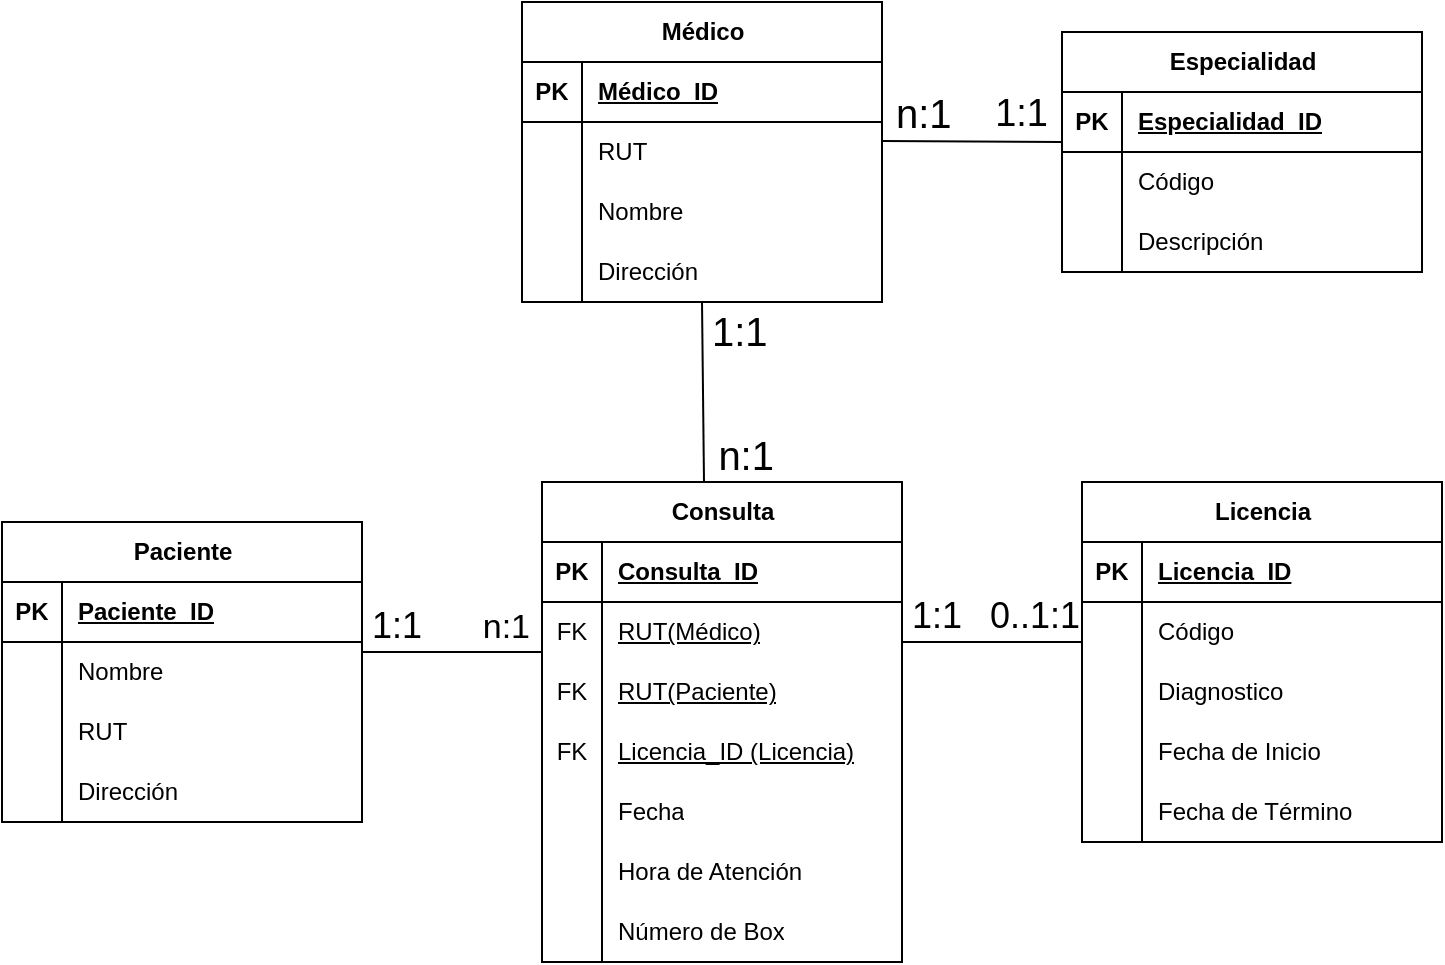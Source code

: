 <mxfile version="24.0.2" type="device">
  <diagram id="R2lEEEUBdFMjLlhIrx00" name="Page-1">
    <mxGraphModel dx="880" dy="468" grid="1" gridSize="10" guides="1" tooltips="1" connect="1" arrows="1" fold="1" page="1" pageScale="1" pageWidth="850" pageHeight="1100" math="0" shadow="0" extFonts="Permanent Marker^https://fonts.googleapis.com/css?family=Permanent+Marker">
      <root>
        <mxCell id="0" />
        <mxCell id="1" parent="0" />
        <mxCell id="4K1s0jd0x6gB4j2-N59l-1" value="Médico" style="shape=table;startSize=30;container=1;collapsible=1;childLayout=tableLayout;fixedRows=1;rowLines=0;fontStyle=1;align=center;resizeLast=1;html=1;" parent="1" vertex="1">
          <mxGeometry x="340" y="80" width="180" height="150" as="geometry" />
        </mxCell>
        <mxCell id="4K1s0jd0x6gB4j2-N59l-2" value="" style="shape=tableRow;horizontal=0;startSize=0;swimlaneHead=0;swimlaneBody=0;fillColor=none;collapsible=0;dropTarget=0;points=[[0,0.5],[1,0.5]];portConstraint=eastwest;top=0;left=0;right=0;bottom=1;" parent="4K1s0jd0x6gB4j2-N59l-1" vertex="1">
          <mxGeometry y="30" width="180" height="30" as="geometry" />
        </mxCell>
        <mxCell id="4K1s0jd0x6gB4j2-N59l-3" value="PK" style="shape=partialRectangle;connectable=0;fillColor=none;top=0;left=0;bottom=0;right=0;fontStyle=1;overflow=hidden;whiteSpace=wrap;html=1;" parent="4K1s0jd0x6gB4j2-N59l-2" vertex="1">
          <mxGeometry width="30" height="30" as="geometry">
            <mxRectangle width="30" height="30" as="alternateBounds" />
          </mxGeometry>
        </mxCell>
        <mxCell id="4K1s0jd0x6gB4j2-N59l-4" value="Médico_ID" style="shape=partialRectangle;connectable=0;fillColor=none;top=0;left=0;bottom=0;right=0;align=left;spacingLeft=6;fontStyle=5;overflow=hidden;whiteSpace=wrap;html=1;" parent="4K1s0jd0x6gB4j2-N59l-2" vertex="1">
          <mxGeometry x="30" width="150" height="30" as="geometry">
            <mxRectangle width="150" height="30" as="alternateBounds" />
          </mxGeometry>
        </mxCell>
        <mxCell id="4K1s0jd0x6gB4j2-N59l-5" value="" style="shape=tableRow;horizontal=0;startSize=0;swimlaneHead=0;swimlaneBody=0;fillColor=none;collapsible=0;dropTarget=0;points=[[0,0.5],[1,0.5]];portConstraint=eastwest;top=0;left=0;right=0;bottom=0;" parent="4K1s0jd0x6gB4j2-N59l-1" vertex="1">
          <mxGeometry y="60" width="180" height="30" as="geometry" />
        </mxCell>
        <mxCell id="4K1s0jd0x6gB4j2-N59l-6" value="" style="shape=partialRectangle;connectable=0;fillColor=none;top=0;left=0;bottom=0;right=0;editable=1;overflow=hidden;whiteSpace=wrap;html=1;" parent="4K1s0jd0x6gB4j2-N59l-5" vertex="1">
          <mxGeometry width="30" height="30" as="geometry">
            <mxRectangle width="30" height="30" as="alternateBounds" />
          </mxGeometry>
        </mxCell>
        <mxCell id="4K1s0jd0x6gB4j2-N59l-7" value="RUT" style="shape=partialRectangle;connectable=0;fillColor=none;top=0;left=0;bottom=0;right=0;align=left;spacingLeft=6;overflow=hidden;whiteSpace=wrap;html=1;" parent="4K1s0jd0x6gB4j2-N59l-5" vertex="1">
          <mxGeometry x="30" width="150" height="30" as="geometry">
            <mxRectangle width="150" height="30" as="alternateBounds" />
          </mxGeometry>
        </mxCell>
        <mxCell id="4K1s0jd0x6gB4j2-N59l-8" value="" style="shape=tableRow;horizontal=0;startSize=0;swimlaneHead=0;swimlaneBody=0;fillColor=none;collapsible=0;dropTarget=0;points=[[0,0.5],[1,0.5]];portConstraint=eastwest;top=0;left=0;right=0;bottom=0;" parent="4K1s0jd0x6gB4j2-N59l-1" vertex="1">
          <mxGeometry y="90" width="180" height="30" as="geometry" />
        </mxCell>
        <mxCell id="4K1s0jd0x6gB4j2-N59l-9" value="" style="shape=partialRectangle;connectable=0;fillColor=none;top=0;left=0;bottom=0;right=0;editable=1;overflow=hidden;whiteSpace=wrap;html=1;" parent="4K1s0jd0x6gB4j2-N59l-8" vertex="1">
          <mxGeometry width="30" height="30" as="geometry">
            <mxRectangle width="30" height="30" as="alternateBounds" />
          </mxGeometry>
        </mxCell>
        <mxCell id="4K1s0jd0x6gB4j2-N59l-10" value="Nombre" style="shape=partialRectangle;connectable=0;fillColor=none;top=0;left=0;bottom=0;right=0;align=left;spacingLeft=6;overflow=hidden;whiteSpace=wrap;html=1;" parent="4K1s0jd0x6gB4j2-N59l-8" vertex="1">
          <mxGeometry x="30" width="150" height="30" as="geometry">
            <mxRectangle width="150" height="30" as="alternateBounds" />
          </mxGeometry>
        </mxCell>
        <mxCell id="4K1s0jd0x6gB4j2-N59l-97" value="" style="shape=tableRow;horizontal=0;startSize=0;swimlaneHead=0;swimlaneBody=0;fillColor=none;collapsible=0;dropTarget=0;points=[[0,0.5],[1,0.5]];portConstraint=eastwest;top=0;left=0;right=0;bottom=0;" parent="4K1s0jd0x6gB4j2-N59l-1" vertex="1">
          <mxGeometry y="120" width="180" height="30" as="geometry" />
        </mxCell>
        <mxCell id="4K1s0jd0x6gB4j2-N59l-98" value="" style="shape=partialRectangle;connectable=0;fillColor=none;top=0;left=0;bottom=0;right=0;editable=1;overflow=hidden;whiteSpace=wrap;html=1;" parent="4K1s0jd0x6gB4j2-N59l-97" vertex="1">
          <mxGeometry width="30" height="30" as="geometry">
            <mxRectangle width="30" height="30" as="alternateBounds" />
          </mxGeometry>
        </mxCell>
        <mxCell id="4K1s0jd0x6gB4j2-N59l-99" value="Dirección" style="shape=partialRectangle;connectable=0;fillColor=none;top=0;left=0;bottom=0;right=0;align=left;spacingLeft=6;overflow=hidden;whiteSpace=wrap;html=1;" parent="4K1s0jd0x6gB4j2-N59l-97" vertex="1">
          <mxGeometry x="30" width="150" height="30" as="geometry">
            <mxRectangle width="150" height="30" as="alternateBounds" />
          </mxGeometry>
        </mxCell>
        <mxCell id="4K1s0jd0x6gB4j2-N59l-14" value="Especialidad" style="shape=table;startSize=30;container=1;collapsible=1;childLayout=tableLayout;fixedRows=1;rowLines=0;fontStyle=1;align=center;resizeLast=1;html=1;" parent="1" vertex="1">
          <mxGeometry x="610" y="95" width="180" height="120" as="geometry" />
        </mxCell>
        <mxCell id="4K1s0jd0x6gB4j2-N59l-33" value="" style="shape=tableRow;horizontal=0;startSize=0;swimlaneHead=0;swimlaneBody=0;fillColor=none;collapsible=0;dropTarget=0;points=[[0,0.5],[1,0.5]];portConstraint=eastwest;top=0;left=0;right=0;bottom=1;" parent="4K1s0jd0x6gB4j2-N59l-14" vertex="1">
          <mxGeometry y="30" width="180" height="30" as="geometry" />
        </mxCell>
        <mxCell id="4K1s0jd0x6gB4j2-N59l-34" value="PK" style="shape=partialRectangle;connectable=0;fillColor=none;top=0;left=0;bottom=0;right=0;fontStyle=1;overflow=hidden;whiteSpace=wrap;html=1;" parent="4K1s0jd0x6gB4j2-N59l-33" vertex="1">
          <mxGeometry width="30" height="30" as="geometry">
            <mxRectangle width="30" height="30" as="alternateBounds" />
          </mxGeometry>
        </mxCell>
        <mxCell id="4K1s0jd0x6gB4j2-N59l-35" value="Especialidad_ID" style="shape=partialRectangle;connectable=0;fillColor=none;top=0;left=0;bottom=0;right=0;align=left;spacingLeft=6;fontStyle=5;overflow=hidden;whiteSpace=wrap;html=1;" parent="4K1s0jd0x6gB4j2-N59l-33" vertex="1">
          <mxGeometry x="30" width="150" height="30" as="geometry">
            <mxRectangle width="150" height="30" as="alternateBounds" />
          </mxGeometry>
        </mxCell>
        <mxCell id="4K1s0jd0x6gB4j2-N59l-18" value="" style="shape=tableRow;horizontal=0;startSize=0;swimlaneHead=0;swimlaneBody=0;fillColor=none;collapsible=0;dropTarget=0;points=[[0,0.5],[1,0.5]];portConstraint=eastwest;top=0;left=0;right=0;bottom=0;" parent="4K1s0jd0x6gB4j2-N59l-14" vertex="1">
          <mxGeometry y="60" width="180" height="30" as="geometry" />
        </mxCell>
        <mxCell id="4K1s0jd0x6gB4j2-N59l-19" value="" style="shape=partialRectangle;connectable=0;fillColor=none;top=0;left=0;bottom=0;right=0;editable=1;overflow=hidden;whiteSpace=wrap;html=1;" parent="4K1s0jd0x6gB4j2-N59l-18" vertex="1">
          <mxGeometry width="30" height="30" as="geometry">
            <mxRectangle width="30" height="30" as="alternateBounds" />
          </mxGeometry>
        </mxCell>
        <mxCell id="4K1s0jd0x6gB4j2-N59l-20" value="Código" style="shape=partialRectangle;connectable=0;fillColor=none;top=0;left=0;bottom=0;right=0;align=left;spacingLeft=6;overflow=hidden;whiteSpace=wrap;html=1;" parent="4K1s0jd0x6gB4j2-N59l-18" vertex="1">
          <mxGeometry x="30" width="150" height="30" as="geometry">
            <mxRectangle width="150" height="30" as="alternateBounds" />
          </mxGeometry>
        </mxCell>
        <mxCell id="4K1s0jd0x6gB4j2-N59l-100" value="" style="shape=tableRow;horizontal=0;startSize=0;swimlaneHead=0;swimlaneBody=0;fillColor=none;collapsible=0;dropTarget=0;points=[[0,0.5],[1,0.5]];portConstraint=eastwest;top=0;left=0;right=0;bottom=0;" parent="4K1s0jd0x6gB4j2-N59l-14" vertex="1">
          <mxGeometry y="90" width="180" height="30" as="geometry" />
        </mxCell>
        <mxCell id="4K1s0jd0x6gB4j2-N59l-101" value="" style="shape=partialRectangle;connectable=0;fillColor=none;top=0;left=0;bottom=0;right=0;editable=1;overflow=hidden;whiteSpace=wrap;html=1;" parent="4K1s0jd0x6gB4j2-N59l-100" vertex="1">
          <mxGeometry width="30" height="30" as="geometry">
            <mxRectangle width="30" height="30" as="alternateBounds" />
          </mxGeometry>
        </mxCell>
        <mxCell id="4K1s0jd0x6gB4j2-N59l-102" value="Descripción" style="shape=partialRectangle;connectable=0;fillColor=none;top=0;left=0;bottom=0;right=0;align=left;spacingLeft=6;overflow=hidden;whiteSpace=wrap;html=1;" parent="4K1s0jd0x6gB4j2-N59l-100" vertex="1">
          <mxGeometry x="30" width="150" height="30" as="geometry">
            <mxRectangle width="150" height="30" as="alternateBounds" />
          </mxGeometry>
        </mxCell>
        <mxCell id="4K1s0jd0x6gB4j2-N59l-30" value="" style="endArrow=none;html=1;rounded=0;" parent="1" edge="1">
          <mxGeometry relative="1" as="geometry">
            <mxPoint x="520" y="149.5" as="sourcePoint" />
            <mxPoint x="610" y="150" as="targetPoint" />
          </mxGeometry>
        </mxCell>
        <mxCell id="4K1s0jd0x6gB4j2-N59l-31" value="n:1" style="resizable=0;html=1;whiteSpace=wrap;align=left;verticalAlign=bottom;spacingLeft=5;fontSize=20;" parent="4K1s0jd0x6gB4j2-N59l-30" connectable="0" vertex="1">
          <mxGeometry x="-1" relative="1" as="geometry" />
        </mxCell>
        <mxCell id="4K1s0jd0x6gB4j2-N59l-32" value="1:1" style="resizable=0;html=1;whiteSpace=wrap;align=right;verticalAlign=bottom;spacingRight=5;fontSize=19;" parent="4K1s0jd0x6gB4j2-N59l-30" connectable="0" vertex="1">
          <mxGeometry x="1" relative="1" as="geometry" />
        </mxCell>
        <mxCell id="4K1s0jd0x6gB4j2-N59l-36" value="Consulta" style="shape=table;startSize=30;container=1;collapsible=1;childLayout=tableLayout;fixedRows=1;rowLines=0;fontStyle=1;align=center;resizeLast=1;html=1;" parent="1" vertex="1">
          <mxGeometry x="350" y="320" width="180" height="240" as="geometry" />
        </mxCell>
        <mxCell id="4K1s0jd0x6gB4j2-N59l-82" value="" style="shape=tableRow;horizontal=0;startSize=0;swimlaneHead=0;swimlaneBody=0;fillColor=none;collapsible=0;dropTarget=0;points=[[0,0.5],[1,0.5]];portConstraint=eastwest;top=0;left=0;right=0;bottom=1;" parent="4K1s0jd0x6gB4j2-N59l-36" vertex="1">
          <mxGeometry y="30" width="180" height="30" as="geometry" />
        </mxCell>
        <mxCell id="4K1s0jd0x6gB4j2-N59l-83" value="PK" style="shape=partialRectangle;connectable=0;fillColor=none;top=0;left=0;bottom=0;right=0;fontStyle=1;overflow=hidden;whiteSpace=wrap;html=1;" parent="4K1s0jd0x6gB4j2-N59l-82" vertex="1">
          <mxGeometry width="30" height="30" as="geometry">
            <mxRectangle width="30" height="30" as="alternateBounds" />
          </mxGeometry>
        </mxCell>
        <mxCell id="4K1s0jd0x6gB4j2-N59l-84" value="Consulta_ID" style="shape=partialRectangle;connectable=0;fillColor=none;top=0;left=0;bottom=0;right=0;align=left;spacingLeft=6;fontStyle=5;overflow=hidden;whiteSpace=wrap;html=1;" parent="4K1s0jd0x6gB4j2-N59l-82" vertex="1">
          <mxGeometry x="30" width="150" height="30" as="geometry">
            <mxRectangle width="150" height="30" as="alternateBounds" />
          </mxGeometry>
        </mxCell>
        <mxCell id="4K1s0jd0x6gB4j2-N59l-40" value="" style="shape=tableRow;horizontal=0;startSize=0;swimlaneHead=0;swimlaneBody=0;fillColor=none;collapsible=0;dropTarget=0;points=[[0,0.5],[1,0.5]];portConstraint=eastwest;top=0;left=0;right=0;bottom=0;" parent="4K1s0jd0x6gB4j2-N59l-36" vertex="1">
          <mxGeometry y="60" width="180" height="30" as="geometry" />
        </mxCell>
        <mxCell id="4K1s0jd0x6gB4j2-N59l-41" value="FK" style="shape=partialRectangle;connectable=0;fillColor=none;top=0;left=0;bottom=0;right=0;editable=1;overflow=hidden;whiteSpace=wrap;html=1;" parent="4K1s0jd0x6gB4j2-N59l-40" vertex="1">
          <mxGeometry width="30" height="30" as="geometry">
            <mxRectangle width="30" height="30" as="alternateBounds" />
          </mxGeometry>
        </mxCell>
        <mxCell id="4K1s0jd0x6gB4j2-N59l-42" value="&lt;span style=&quot;text-decoration-line: underline;&quot;&gt;RUT(Médico)&lt;/span&gt;" style="shape=partialRectangle;connectable=0;fillColor=none;top=0;left=0;bottom=0;right=0;align=left;spacingLeft=6;overflow=hidden;whiteSpace=wrap;html=1;" parent="4K1s0jd0x6gB4j2-N59l-40" vertex="1">
          <mxGeometry x="30" width="150" height="30" as="geometry">
            <mxRectangle width="150" height="30" as="alternateBounds" />
          </mxGeometry>
        </mxCell>
        <mxCell id="4K1s0jd0x6gB4j2-N59l-85" value="" style="shape=tableRow;horizontal=0;startSize=0;swimlaneHead=0;swimlaneBody=0;fillColor=none;collapsible=0;dropTarget=0;points=[[0,0.5],[1,0.5]];portConstraint=eastwest;top=0;left=0;right=0;bottom=0;" parent="4K1s0jd0x6gB4j2-N59l-36" vertex="1">
          <mxGeometry y="90" width="180" height="30" as="geometry" />
        </mxCell>
        <mxCell id="4K1s0jd0x6gB4j2-N59l-86" value="FK" style="shape=partialRectangle;connectable=0;fillColor=none;top=0;left=0;bottom=0;right=0;editable=1;overflow=hidden;whiteSpace=wrap;html=1;" parent="4K1s0jd0x6gB4j2-N59l-85" vertex="1">
          <mxGeometry width="30" height="30" as="geometry">
            <mxRectangle width="30" height="30" as="alternateBounds" />
          </mxGeometry>
        </mxCell>
        <mxCell id="4K1s0jd0x6gB4j2-N59l-87" value="&lt;span style=&quot;text-decoration-line: underline;&quot;&gt;RUT(Paciente)&lt;/span&gt;" style="shape=partialRectangle;connectable=0;fillColor=none;top=0;left=0;bottom=0;right=0;align=left;spacingLeft=6;overflow=hidden;whiteSpace=wrap;html=1;" parent="4K1s0jd0x6gB4j2-N59l-85" vertex="1">
          <mxGeometry x="30" width="150" height="30" as="geometry">
            <mxRectangle width="150" height="30" as="alternateBounds" />
          </mxGeometry>
        </mxCell>
        <mxCell id="4K1s0jd0x6gB4j2-N59l-88" value="" style="shape=tableRow;horizontal=0;startSize=0;swimlaneHead=0;swimlaneBody=0;fillColor=none;collapsible=0;dropTarget=0;points=[[0,0.5],[1,0.5]];portConstraint=eastwest;top=0;left=0;right=0;bottom=0;" parent="4K1s0jd0x6gB4j2-N59l-36" vertex="1">
          <mxGeometry y="120" width="180" height="30" as="geometry" />
        </mxCell>
        <mxCell id="4K1s0jd0x6gB4j2-N59l-89" value="FK" style="shape=partialRectangle;connectable=0;fillColor=none;top=0;left=0;bottom=0;right=0;editable=1;overflow=hidden;whiteSpace=wrap;html=1;" parent="4K1s0jd0x6gB4j2-N59l-88" vertex="1">
          <mxGeometry width="30" height="30" as="geometry">
            <mxRectangle width="30" height="30" as="alternateBounds" />
          </mxGeometry>
        </mxCell>
        <mxCell id="4K1s0jd0x6gB4j2-N59l-90" value="&lt;u&gt;Licencia_ID (Licencia)&lt;/u&gt;" style="shape=partialRectangle;connectable=0;fillColor=none;top=0;left=0;bottom=0;right=0;align=left;spacingLeft=6;overflow=hidden;whiteSpace=wrap;html=1;" parent="4K1s0jd0x6gB4j2-N59l-88" vertex="1">
          <mxGeometry x="30" width="150" height="30" as="geometry">
            <mxRectangle width="150" height="30" as="alternateBounds" />
          </mxGeometry>
        </mxCell>
        <mxCell id="4K1s0jd0x6gB4j2-N59l-131" value="" style="shape=tableRow;horizontal=0;startSize=0;swimlaneHead=0;swimlaneBody=0;fillColor=none;collapsible=0;dropTarget=0;points=[[0,0.5],[1,0.5]];portConstraint=eastwest;top=0;left=0;right=0;bottom=0;" parent="4K1s0jd0x6gB4j2-N59l-36" vertex="1">
          <mxGeometry y="150" width="180" height="30" as="geometry" />
        </mxCell>
        <mxCell id="4K1s0jd0x6gB4j2-N59l-132" value="" style="shape=partialRectangle;connectable=0;fillColor=none;top=0;left=0;bottom=0;right=0;editable=1;overflow=hidden;whiteSpace=wrap;html=1;" parent="4K1s0jd0x6gB4j2-N59l-131" vertex="1">
          <mxGeometry width="30" height="30" as="geometry">
            <mxRectangle width="30" height="30" as="alternateBounds" />
          </mxGeometry>
        </mxCell>
        <mxCell id="4K1s0jd0x6gB4j2-N59l-133" value="Fecha" style="shape=partialRectangle;connectable=0;fillColor=none;top=0;left=0;bottom=0;right=0;align=left;spacingLeft=6;overflow=hidden;whiteSpace=wrap;html=1;" parent="4K1s0jd0x6gB4j2-N59l-131" vertex="1">
          <mxGeometry x="30" width="150" height="30" as="geometry">
            <mxRectangle width="150" height="30" as="alternateBounds" />
          </mxGeometry>
        </mxCell>
        <mxCell id="4K1s0jd0x6gB4j2-N59l-91" value="" style="shape=tableRow;horizontal=0;startSize=0;swimlaneHead=0;swimlaneBody=0;fillColor=none;collapsible=0;dropTarget=0;points=[[0,0.5],[1,0.5]];portConstraint=eastwest;top=0;left=0;right=0;bottom=0;" parent="4K1s0jd0x6gB4j2-N59l-36" vertex="1">
          <mxGeometry y="180" width="180" height="30" as="geometry" />
        </mxCell>
        <mxCell id="4K1s0jd0x6gB4j2-N59l-92" value="" style="shape=partialRectangle;connectable=0;fillColor=none;top=0;left=0;bottom=0;right=0;editable=1;overflow=hidden;whiteSpace=wrap;html=1;" parent="4K1s0jd0x6gB4j2-N59l-91" vertex="1">
          <mxGeometry width="30" height="30" as="geometry">
            <mxRectangle width="30" height="30" as="alternateBounds" />
          </mxGeometry>
        </mxCell>
        <mxCell id="4K1s0jd0x6gB4j2-N59l-93" value="Hora de Atención" style="shape=partialRectangle;connectable=0;fillColor=none;top=0;left=0;bottom=0;right=0;align=left;spacingLeft=6;overflow=hidden;whiteSpace=wrap;html=1;" parent="4K1s0jd0x6gB4j2-N59l-91" vertex="1">
          <mxGeometry x="30" width="150" height="30" as="geometry">
            <mxRectangle width="150" height="30" as="alternateBounds" />
          </mxGeometry>
        </mxCell>
        <mxCell id="4K1s0jd0x6gB4j2-N59l-94" value="" style="shape=tableRow;horizontal=0;startSize=0;swimlaneHead=0;swimlaneBody=0;fillColor=none;collapsible=0;dropTarget=0;points=[[0,0.5],[1,0.5]];portConstraint=eastwest;top=0;left=0;right=0;bottom=0;" parent="4K1s0jd0x6gB4j2-N59l-36" vertex="1">
          <mxGeometry y="210" width="180" height="30" as="geometry" />
        </mxCell>
        <mxCell id="4K1s0jd0x6gB4j2-N59l-95" value="" style="shape=partialRectangle;connectable=0;fillColor=none;top=0;left=0;bottom=0;right=0;editable=1;overflow=hidden;whiteSpace=wrap;html=1;" parent="4K1s0jd0x6gB4j2-N59l-94" vertex="1">
          <mxGeometry width="30" height="30" as="geometry">
            <mxRectangle width="30" height="30" as="alternateBounds" />
          </mxGeometry>
        </mxCell>
        <mxCell id="4K1s0jd0x6gB4j2-N59l-96" value="Número de Box" style="shape=partialRectangle;connectable=0;fillColor=none;top=0;left=0;bottom=0;right=0;align=left;spacingLeft=6;overflow=hidden;whiteSpace=wrap;html=1;" parent="4K1s0jd0x6gB4j2-N59l-94" vertex="1">
          <mxGeometry x="30" width="150" height="30" as="geometry">
            <mxRectangle width="150" height="30" as="alternateBounds" />
          </mxGeometry>
        </mxCell>
        <mxCell id="4K1s0jd0x6gB4j2-N59l-49" value="Paciente" style="shape=table;startSize=30;container=1;collapsible=1;childLayout=tableLayout;fixedRows=1;rowLines=0;fontStyle=1;align=center;resizeLast=1;html=1;" parent="1" vertex="1">
          <mxGeometry x="80" y="340" width="180" height="150" as="geometry" />
        </mxCell>
        <mxCell id="4K1s0jd0x6gB4j2-N59l-50" value="" style="shape=tableRow;horizontal=0;startSize=0;swimlaneHead=0;swimlaneBody=0;fillColor=none;collapsible=0;dropTarget=0;points=[[0,0.5],[1,0.5]];portConstraint=eastwest;top=0;left=0;right=0;bottom=1;" parent="4K1s0jd0x6gB4j2-N59l-49" vertex="1">
          <mxGeometry y="30" width="180" height="30" as="geometry" />
        </mxCell>
        <mxCell id="4K1s0jd0x6gB4j2-N59l-51" value="PK" style="shape=partialRectangle;connectable=0;fillColor=none;top=0;left=0;bottom=0;right=0;fontStyle=1;overflow=hidden;whiteSpace=wrap;html=1;" parent="4K1s0jd0x6gB4j2-N59l-50" vertex="1">
          <mxGeometry width="30" height="30" as="geometry">
            <mxRectangle width="30" height="30" as="alternateBounds" />
          </mxGeometry>
        </mxCell>
        <mxCell id="4K1s0jd0x6gB4j2-N59l-52" value="Paciente_ID" style="shape=partialRectangle;connectable=0;fillColor=none;top=0;left=0;bottom=0;right=0;align=left;spacingLeft=6;fontStyle=5;overflow=hidden;whiteSpace=wrap;html=1;" parent="4K1s0jd0x6gB4j2-N59l-50" vertex="1">
          <mxGeometry x="30" width="150" height="30" as="geometry">
            <mxRectangle width="150" height="30" as="alternateBounds" />
          </mxGeometry>
        </mxCell>
        <mxCell id="4K1s0jd0x6gB4j2-N59l-53" value="" style="shape=tableRow;horizontal=0;startSize=0;swimlaneHead=0;swimlaneBody=0;fillColor=none;collapsible=0;dropTarget=0;points=[[0,0.5],[1,0.5]];portConstraint=eastwest;top=0;left=0;right=0;bottom=0;" parent="4K1s0jd0x6gB4j2-N59l-49" vertex="1">
          <mxGeometry y="60" width="180" height="30" as="geometry" />
        </mxCell>
        <mxCell id="4K1s0jd0x6gB4j2-N59l-54" value="" style="shape=partialRectangle;connectable=0;fillColor=none;top=0;left=0;bottom=0;right=0;editable=1;overflow=hidden;whiteSpace=wrap;html=1;" parent="4K1s0jd0x6gB4j2-N59l-53" vertex="1">
          <mxGeometry width="30" height="30" as="geometry">
            <mxRectangle width="30" height="30" as="alternateBounds" />
          </mxGeometry>
        </mxCell>
        <mxCell id="4K1s0jd0x6gB4j2-N59l-55" value="Nombre" style="shape=partialRectangle;connectable=0;fillColor=none;top=0;left=0;bottom=0;right=0;align=left;spacingLeft=6;overflow=hidden;whiteSpace=wrap;html=1;" parent="4K1s0jd0x6gB4j2-N59l-53" vertex="1">
          <mxGeometry x="30" width="150" height="30" as="geometry">
            <mxRectangle width="150" height="30" as="alternateBounds" />
          </mxGeometry>
        </mxCell>
        <mxCell id="4K1s0jd0x6gB4j2-N59l-56" value="" style="shape=tableRow;horizontal=0;startSize=0;swimlaneHead=0;swimlaneBody=0;fillColor=none;collapsible=0;dropTarget=0;points=[[0,0.5],[1,0.5]];portConstraint=eastwest;top=0;left=0;right=0;bottom=0;" parent="4K1s0jd0x6gB4j2-N59l-49" vertex="1">
          <mxGeometry y="90" width="180" height="30" as="geometry" />
        </mxCell>
        <mxCell id="4K1s0jd0x6gB4j2-N59l-57" value="" style="shape=partialRectangle;connectable=0;fillColor=none;top=0;left=0;bottom=0;right=0;editable=1;overflow=hidden;whiteSpace=wrap;html=1;" parent="4K1s0jd0x6gB4j2-N59l-56" vertex="1">
          <mxGeometry width="30" height="30" as="geometry">
            <mxRectangle width="30" height="30" as="alternateBounds" />
          </mxGeometry>
        </mxCell>
        <mxCell id="4K1s0jd0x6gB4j2-N59l-58" value="RUT" style="shape=partialRectangle;connectable=0;fillColor=none;top=0;left=0;bottom=0;right=0;align=left;spacingLeft=6;overflow=hidden;whiteSpace=wrap;html=1;" parent="4K1s0jd0x6gB4j2-N59l-56" vertex="1">
          <mxGeometry x="30" width="150" height="30" as="geometry">
            <mxRectangle width="150" height="30" as="alternateBounds" />
          </mxGeometry>
        </mxCell>
        <mxCell id="4K1s0jd0x6gB4j2-N59l-103" value="" style="shape=tableRow;horizontal=0;startSize=0;swimlaneHead=0;swimlaneBody=0;fillColor=none;collapsible=0;dropTarget=0;points=[[0,0.5],[1,0.5]];portConstraint=eastwest;top=0;left=0;right=0;bottom=0;" parent="4K1s0jd0x6gB4j2-N59l-49" vertex="1">
          <mxGeometry y="120" width="180" height="30" as="geometry" />
        </mxCell>
        <mxCell id="4K1s0jd0x6gB4j2-N59l-104" value="" style="shape=partialRectangle;connectable=0;fillColor=none;top=0;left=0;bottom=0;right=0;editable=1;overflow=hidden;whiteSpace=wrap;html=1;" parent="4K1s0jd0x6gB4j2-N59l-103" vertex="1">
          <mxGeometry width="30" height="30" as="geometry">
            <mxRectangle width="30" height="30" as="alternateBounds" />
          </mxGeometry>
        </mxCell>
        <mxCell id="4K1s0jd0x6gB4j2-N59l-105" value="Dirección" style="shape=partialRectangle;connectable=0;fillColor=none;top=0;left=0;bottom=0;right=0;align=left;spacingLeft=6;overflow=hidden;whiteSpace=wrap;html=1;" parent="4K1s0jd0x6gB4j2-N59l-103" vertex="1">
          <mxGeometry x="30" width="150" height="30" as="geometry">
            <mxRectangle width="150" height="30" as="alternateBounds" />
          </mxGeometry>
        </mxCell>
        <mxCell id="4K1s0jd0x6gB4j2-N59l-62" value="" style="endArrow=none;html=1;rounded=0;entryX=0.45;entryY=0;entryDx=0;entryDy=0;entryPerimeter=0;" parent="1" target="4K1s0jd0x6gB4j2-N59l-36" edge="1">
          <mxGeometry relative="1" as="geometry">
            <mxPoint x="430" y="230" as="sourcePoint" />
            <mxPoint x="430" y="320" as="targetPoint" />
          </mxGeometry>
        </mxCell>
        <mxCell id="4K1s0jd0x6gB4j2-N59l-63" value="1:1" style="resizable=0;html=1;whiteSpace=wrap;align=left;verticalAlign=bottom;spacing=0;spacingTop=0;spacingBottom=-26;spacingLeft=5;fontSize=20;" parent="4K1s0jd0x6gB4j2-N59l-62" connectable="0" vertex="1">
          <mxGeometry x="-1" relative="1" as="geometry" />
        </mxCell>
        <mxCell id="4K1s0jd0x6gB4j2-N59l-64" value="n:1" style="resizable=0;html=1;whiteSpace=wrap;align=right;verticalAlign=bottom;spacing=0;spacingRight=-5;spacingTop=0;spacingBottom=1;fontSize=20;" parent="4K1s0jd0x6gB4j2-N59l-62" connectable="0" vertex="1">
          <mxGeometry x="1" relative="1" as="geometry">
            <mxPoint x="29" as="offset" />
          </mxGeometry>
        </mxCell>
        <mxCell id="4K1s0jd0x6gB4j2-N59l-106" value="" style="endArrow=none;html=1;rounded=0;entryX=0;entryY=0.833;entryDx=0;entryDy=0;entryPerimeter=0;" parent="1" target="4K1s0jd0x6gB4j2-N59l-40" edge="1">
          <mxGeometry relative="1" as="geometry">
            <mxPoint x="260" y="405" as="sourcePoint" />
            <mxPoint x="360" y="404.5" as="targetPoint" />
          </mxGeometry>
        </mxCell>
        <mxCell id="4K1s0jd0x6gB4j2-N59l-107" value="1:1" style="resizable=0;html=1;whiteSpace=wrap;align=left;verticalAlign=bottom;fontSize=18;spacingLeft=3;" parent="4K1s0jd0x6gB4j2-N59l-106" connectable="0" vertex="1">
          <mxGeometry x="-1" relative="1" as="geometry" />
        </mxCell>
        <mxCell id="4K1s0jd0x6gB4j2-N59l-108" value="n:1" style="resizable=0;html=1;whiteSpace=wrap;align=right;verticalAlign=bottom;fontSize=17;spacingRight=4;" parent="4K1s0jd0x6gB4j2-N59l-106" connectable="0" vertex="1">
          <mxGeometry x="1" relative="1" as="geometry" />
        </mxCell>
        <mxCell id="4K1s0jd0x6gB4j2-N59l-109" value="Licencia" style="shape=table;startSize=30;container=1;collapsible=1;childLayout=tableLayout;fixedRows=1;rowLines=0;fontStyle=1;align=center;resizeLast=1;html=1;" parent="1" vertex="1">
          <mxGeometry x="620" y="320" width="180" height="180" as="geometry" />
        </mxCell>
        <mxCell id="4K1s0jd0x6gB4j2-N59l-110" value="" style="shape=tableRow;horizontal=0;startSize=0;swimlaneHead=0;swimlaneBody=0;fillColor=none;collapsible=0;dropTarget=0;points=[[0,0.5],[1,0.5]];portConstraint=eastwest;top=0;left=0;right=0;bottom=1;" parent="4K1s0jd0x6gB4j2-N59l-109" vertex="1">
          <mxGeometry y="30" width="180" height="30" as="geometry" />
        </mxCell>
        <mxCell id="4K1s0jd0x6gB4j2-N59l-111" value="PK" style="shape=partialRectangle;connectable=0;fillColor=none;top=0;left=0;bottom=0;right=0;fontStyle=1;overflow=hidden;whiteSpace=wrap;html=1;" parent="4K1s0jd0x6gB4j2-N59l-110" vertex="1">
          <mxGeometry width="30" height="30" as="geometry">
            <mxRectangle width="30" height="30" as="alternateBounds" />
          </mxGeometry>
        </mxCell>
        <mxCell id="4K1s0jd0x6gB4j2-N59l-112" value="Licencia_ID" style="shape=partialRectangle;connectable=0;fillColor=none;top=0;left=0;bottom=0;right=0;align=left;spacingLeft=6;fontStyle=5;overflow=hidden;whiteSpace=wrap;html=1;" parent="4K1s0jd0x6gB4j2-N59l-110" vertex="1">
          <mxGeometry x="30" width="150" height="30" as="geometry">
            <mxRectangle width="150" height="30" as="alternateBounds" />
          </mxGeometry>
        </mxCell>
        <mxCell id="4K1s0jd0x6gB4j2-N59l-113" value="" style="shape=tableRow;horizontal=0;startSize=0;swimlaneHead=0;swimlaneBody=0;fillColor=none;collapsible=0;dropTarget=0;points=[[0,0.5],[1,0.5]];portConstraint=eastwest;top=0;left=0;right=0;bottom=0;" parent="4K1s0jd0x6gB4j2-N59l-109" vertex="1">
          <mxGeometry y="60" width="180" height="30" as="geometry" />
        </mxCell>
        <mxCell id="4K1s0jd0x6gB4j2-N59l-114" value="" style="shape=partialRectangle;connectable=0;fillColor=none;top=0;left=0;bottom=0;right=0;editable=1;overflow=hidden;whiteSpace=wrap;html=1;" parent="4K1s0jd0x6gB4j2-N59l-113" vertex="1">
          <mxGeometry width="30" height="30" as="geometry">
            <mxRectangle width="30" height="30" as="alternateBounds" />
          </mxGeometry>
        </mxCell>
        <mxCell id="4K1s0jd0x6gB4j2-N59l-115" value="Código" style="shape=partialRectangle;connectable=0;fillColor=none;top=0;left=0;bottom=0;right=0;align=left;spacingLeft=6;overflow=hidden;whiteSpace=wrap;html=1;" parent="4K1s0jd0x6gB4j2-N59l-113" vertex="1">
          <mxGeometry x="30" width="150" height="30" as="geometry">
            <mxRectangle width="150" height="30" as="alternateBounds" />
          </mxGeometry>
        </mxCell>
        <mxCell id="4K1s0jd0x6gB4j2-N59l-116" value="" style="shape=tableRow;horizontal=0;startSize=0;swimlaneHead=0;swimlaneBody=0;fillColor=none;collapsible=0;dropTarget=0;points=[[0,0.5],[1,0.5]];portConstraint=eastwest;top=0;left=0;right=0;bottom=0;" parent="4K1s0jd0x6gB4j2-N59l-109" vertex="1">
          <mxGeometry y="90" width="180" height="30" as="geometry" />
        </mxCell>
        <mxCell id="4K1s0jd0x6gB4j2-N59l-117" value="" style="shape=partialRectangle;connectable=0;fillColor=none;top=0;left=0;bottom=0;right=0;editable=1;overflow=hidden;whiteSpace=wrap;html=1;" parent="4K1s0jd0x6gB4j2-N59l-116" vertex="1">
          <mxGeometry width="30" height="30" as="geometry">
            <mxRectangle width="30" height="30" as="alternateBounds" />
          </mxGeometry>
        </mxCell>
        <mxCell id="4K1s0jd0x6gB4j2-N59l-118" value="Diagnostico" style="shape=partialRectangle;connectable=0;fillColor=none;top=0;left=0;bottom=0;right=0;align=left;spacingLeft=6;overflow=hidden;whiteSpace=wrap;html=1;" parent="4K1s0jd0x6gB4j2-N59l-116" vertex="1">
          <mxGeometry x="30" width="150" height="30" as="geometry">
            <mxRectangle width="150" height="30" as="alternateBounds" />
          </mxGeometry>
        </mxCell>
        <mxCell id="4K1s0jd0x6gB4j2-N59l-119" value="" style="shape=tableRow;horizontal=0;startSize=0;swimlaneHead=0;swimlaneBody=0;fillColor=none;collapsible=0;dropTarget=0;points=[[0,0.5],[1,0.5]];portConstraint=eastwest;top=0;left=0;right=0;bottom=0;" parent="4K1s0jd0x6gB4j2-N59l-109" vertex="1">
          <mxGeometry y="120" width="180" height="30" as="geometry" />
        </mxCell>
        <mxCell id="4K1s0jd0x6gB4j2-N59l-120" value="" style="shape=partialRectangle;connectable=0;fillColor=none;top=0;left=0;bottom=0;right=0;editable=1;overflow=hidden;whiteSpace=wrap;html=1;" parent="4K1s0jd0x6gB4j2-N59l-119" vertex="1">
          <mxGeometry width="30" height="30" as="geometry">
            <mxRectangle width="30" height="30" as="alternateBounds" />
          </mxGeometry>
        </mxCell>
        <mxCell id="4K1s0jd0x6gB4j2-N59l-121" value="Fecha de Inicio" style="shape=partialRectangle;connectable=0;fillColor=none;top=0;left=0;bottom=0;right=0;align=left;spacingLeft=6;overflow=hidden;whiteSpace=wrap;html=1;" parent="4K1s0jd0x6gB4j2-N59l-119" vertex="1">
          <mxGeometry x="30" width="150" height="30" as="geometry">
            <mxRectangle width="150" height="30" as="alternateBounds" />
          </mxGeometry>
        </mxCell>
        <mxCell id="4K1s0jd0x6gB4j2-N59l-122" value="" style="shape=tableRow;horizontal=0;startSize=0;swimlaneHead=0;swimlaneBody=0;fillColor=none;collapsible=0;dropTarget=0;points=[[0,0.5],[1,0.5]];portConstraint=eastwest;top=0;left=0;right=0;bottom=0;" parent="4K1s0jd0x6gB4j2-N59l-109" vertex="1">
          <mxGeometry y="150" width="180" height="30" as="geometry" />
        </mxCell>
        <mxCell id="4K1s0jd0x6gB4j2-N59l-123" value="" style="shape=partialRectangle;connectable=0;fillColor=none;top=0;left=0;bottom=0;right=0;editable=1;overflow=hidden;whiteSpace=wrap;html=1;" parent="4K1s0jd0x6gB4j2-N59l-122" vertex="1">
          <mxGeometry width="30" height="30" as="geometry">
            <mxRectangle width="30" height="30" as="alternateBounds" />
          </mxGeometry>
        </mxCell>
        <mxCell id="4K1s0jd0x6gB4j2-N59l-124" value="Fecha de Término" style="shape=partialRectangle;connectable=0;fillColor=none;top=0;left=0;bottom=0;right=0;align=left;spacingLeft=6;overflow=hidden;whiteSpace=wrap;html=1;" parent="4K1s0jd0x6gB4j2-N59l-122" vertex="1">
          <mxGeometry x="30" width="150" height="30" as="geometry">
            <mxRectangle width="150" height="30" as="alternateBounds" />
          </mxGeometry>
        </mxCell>
        <mxCell id="4K1s0jd0x6gB4j2-N59l-128" value="" style="endArrow=none;html=1;rounded=0;" parent="1" edge="1">
          <mxGeometry relative="1" as="geometry">
            <mxPoint x="530" y="400" as="sourcePoint" />
            <mxPoint x="620" y="400" as="targetPoint" />
          </mxGeometry>
        </mxCell>
        <mxCell id="4K1s0jd0x6gB4j2-N59l-129" value="0..1:1" style="resizable=0;html=1;whiteSpace=wrap;align=left;verticalAlign=bottom;fontSize=18;spacingLeft=2;spacingRight=8;" parent="4K1s0jd0x6gB4j2-N59l-128" connectable="0" vertex="1">
          <mxGeometry x="-1" relative="1" as="geometry">
            <mxPoint x="40" as="offset" />
          </mxGeometry>
        </mxCell>
        <mxCell id="4K1s0jd0x6gB4j2-N59l-130" value="1:1" style="resizable=0;html=1;whiteSpace=wrap;align=right;verticalAlign=bottom;fontSize=18;spacingRight=9;" parent="4K1s0jd0x6gB4j2-N59l-128" connectable="0" vertex="1">
          <mxGeometry x="1" relative="1" as="geometry">
            <mxPoint x="-50" as="offset" />
          </mxGeometry>
        </mxCell>
      </root>
    </mxGraphModel>
  </diagram>
</mxfile>
